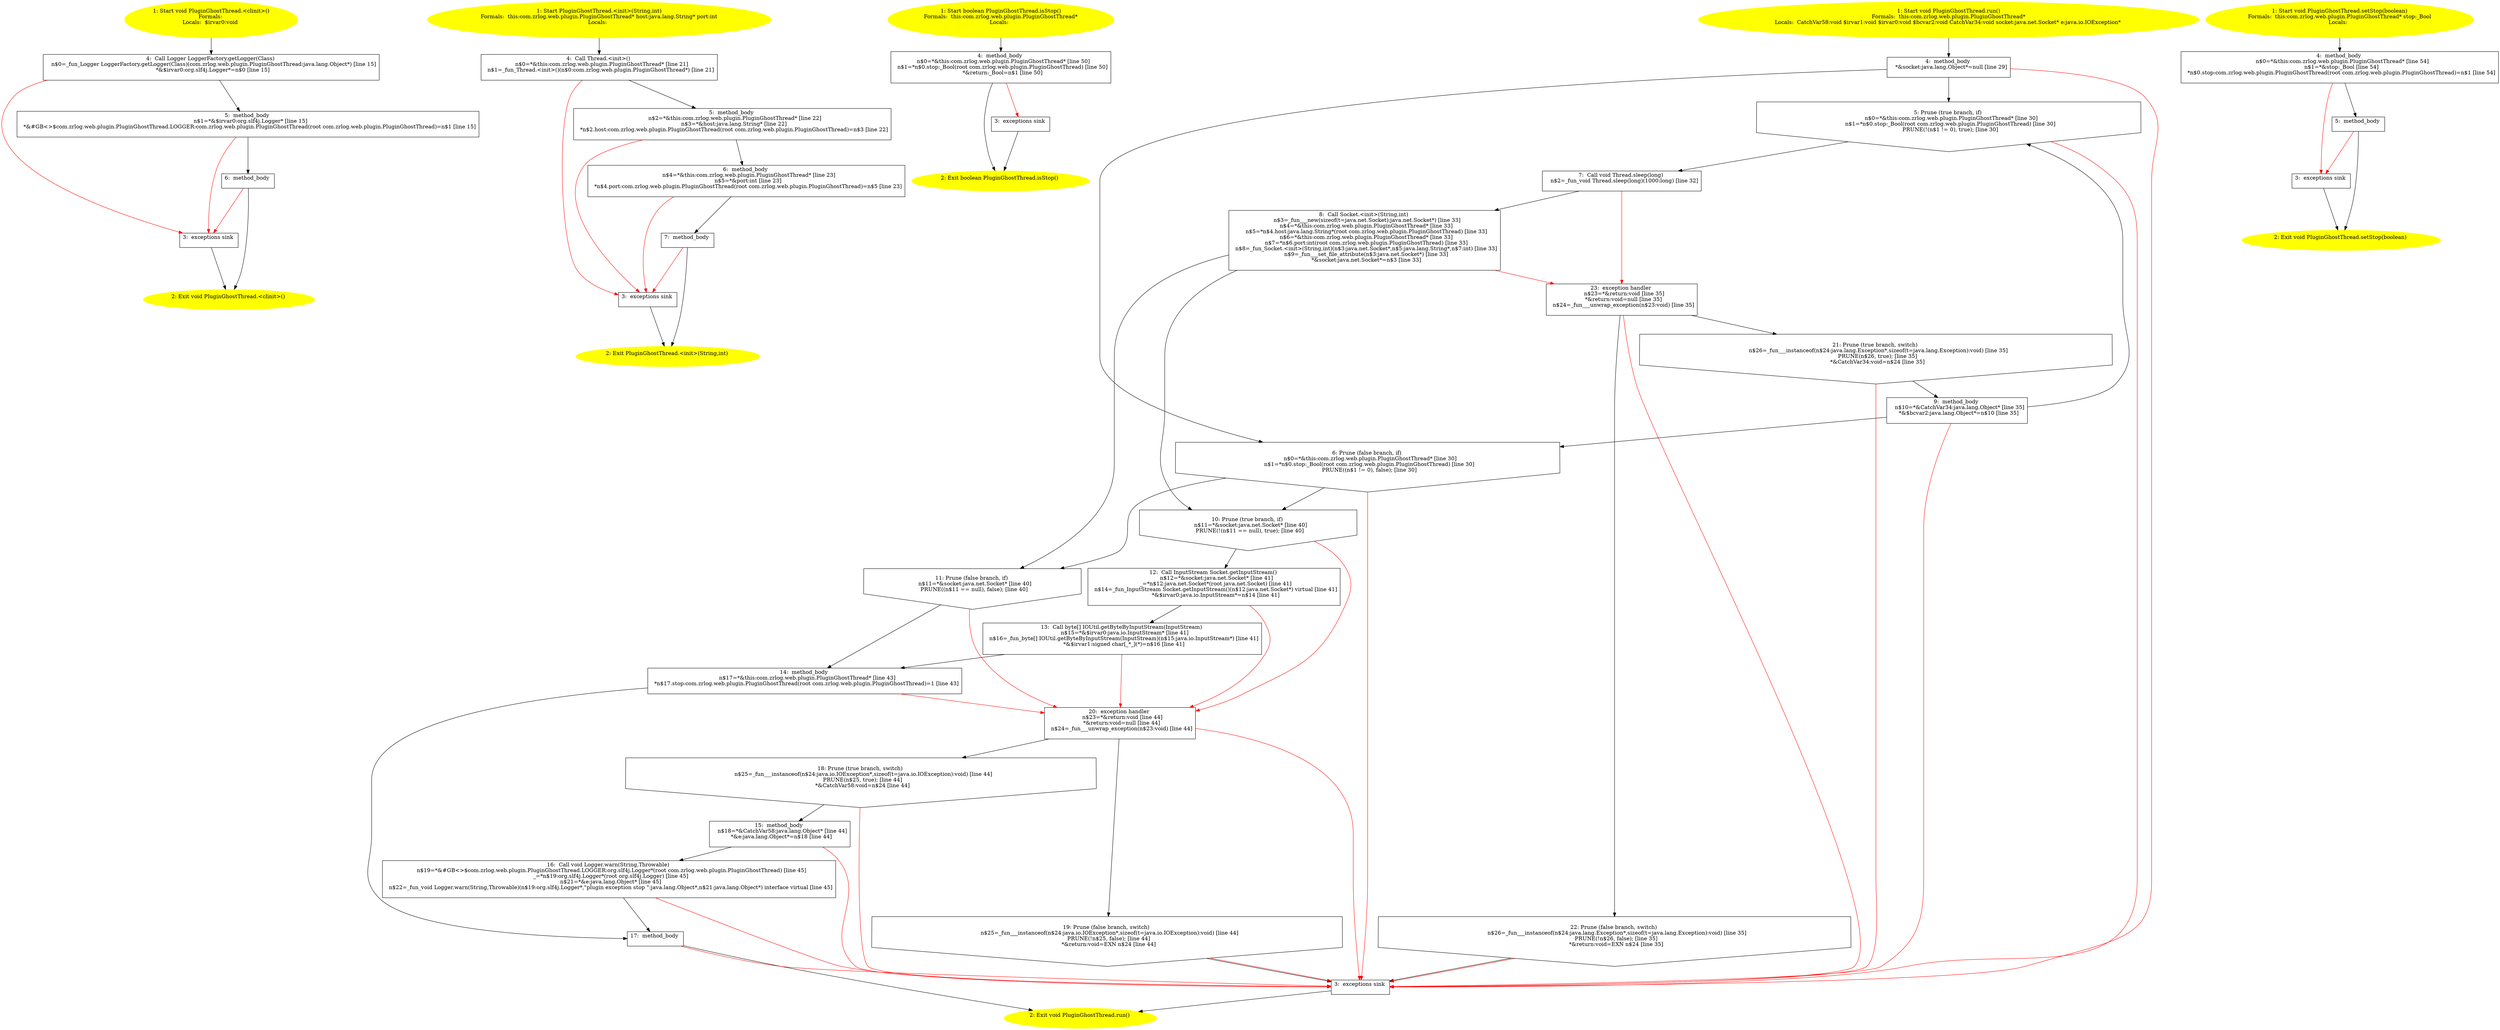 /* @generated */
digraph cfg {
"com.zrlog.web.plugin.PluginGhostThread.<clinit>():void.68e49414e128e12ddf352f6eeb363bc4_1" [label="1: Start void PluginGhostThread.<clinit>()\nFormals: \nLocals:  $irvar0:void \n  " color=yellow style=filled]
	

	 "com.zrlog.web.plugin.PluginGhostThread.<clinit>():void.68e49414e128e12ddf352f6eeb363bc4_1" -> "com.zrlog.web.plugin.PluginGhostThread.<clinit>():void.68e49414e128e12ddf352f6eeb363bc4_4" ;
"com.zrlog.web.plugin.PluginGhostThread.<clinit>():void.68e49414e128e12ddf352f6eeb363bc4_2" [label="2: Exit void PluginGhostThread.<clinit>() \n  " color=yellow style=filled]
	

"com.zrlog.web.plugin.PluginGhostThread.<clinit>():void.68e49414e128e12ddf352f6eeb363bc4_3" [label="3:  exceptions sink \n  " shape="box"]
	

	 "com.zrlog.web.plugin.PluginGhostThread.<clinit>():void.68e49414e128e12ddf352f6eeb363bc4_3" -> "com.zrlog.web.plugin.PluginGhostThread.<clinit>():void.68e49414e128e12ddf352f6eeb363bc4_2" ;
"com.zrlog.web.plugin.PluginGhostThread.<clinit>():void.68e49414e128e12ddf352f6eeb363bc4_4" [label="4:  Call Logger LoggerFactory.getLogger(Class) \n   n$0=_fun_Logger LoggerFactory.getLogger(Class)(com.zrlog.web.plugin.PluginGhostThread:java.lang.Object*) [line 15]\n  *&$irvar0:org.slf4j.Logger*=n$0 [line 15]\n " shape="box"]
	

	 "com.zrlog.web.plugin.PluginGhostThread.<clinit>():void.68e49414e128e12ddf352f6eeb363bc4_4" -> "com.zrlog.web.plugin.PluginGhostThread.<clinit>():void.68e49414e128e12ddf352f6eeb363bc4_5" ;
	 "com.zrlog.web.plugin.PluginGhostThread.<clinit>():void.68e49414e128e12ddf352f6eeb363bc4_4" -> "com.zrlog.web.plugin.PluginGhostThread.<clinit>():void.68e49414e128e12ddf352f6eeb363bc4_3" [color="red" ];
"com.zrlog.web.plugin.PluginGhostThread.<clinit>():void.68e49414e128e12ddf352f6eeb363bc4_5" [label="5:  method_body \n   n$1=*&$irvar0:org.slf4j.Logger* [line 15]\n  *&#GB<>$com.zrlog.web.plugin.PluginGhostThread.LOGGER:com.zrlog.web.plugin.PluginGhostThread(root com.zrlog.web.plugin.PluginGhostThread)=n$1 [line 15]\n " shape="box"]
	

	 "com.zrlog.web.plugin.PluginGhostThread.<clinit>():void.68e49414e128e12ddf352f6eeb363bc4_5" -> "com.zrlog.web.plugin.PluginGhostThread.<clinit>():void.68e49414e128e12ddf352f6eeb363bc4_6" ;
	 "com.zrlog.web.plugin.PluginGhostThread.<clinit>():void.68e49414e128e12ddf352f6eeb363bc4_5" -> "com.zrlog.web.plugin.PluginGhostThread.<clinit>():void.68e49414e128e12ddf352f6eeb363bc4_3" [color="red" ];
"com.zrlog.web.plugin.PluginGhostThread.<clinit>():void.68e49414e128e12ddf352f6eeb363bc4_6" [label="6:  method_body \n  " shape="box"]
	

	 "com.zrlog.web.plugin.PluginGhostThread.<clinit>():void.68e49414e128e12ddf352f6eeb363bc4_6" -> "com.zrlog.web.plugin.PluginGhostThread.<clinit>():void.68e49414e128e12ddf352f6eeb363bc4_2" ;
	 "com.zrlog.web.plugin.PluginGhostThread.<clinit>():void.68e49414e128e12ddf352f6eeb363bc4_6" -> "com.zrlog.web.plugin.PluginGhostThread.<clinit>():void.68e49414e128e12ddf352f6eeb363bc4_3" [color="red" ];
"com.zrlog.web.plugin.PluginGhostThread.<init>(java.lang.String,int).d656c2c43f92b943d829a19839e49306_1" [label="1: Start PluginGhostThread.<init>(String,int)\nFormals:  this:com.zrlog.web.plugin.PluginGhostThread* host:java.lang.String* port:int\nLocals:  \n  " color=yellow style=filled]
	

	 "com.zrlog.web.plugin.PluginGhostThread.<init>(java.lang.String,int).d656c2c43f92b943d829a19839e49306_1" -> "com.zrlog.web.plugin.PluginGhostThread.<init>(java.lang.String,int).d656c2c43f92b943d829a19839e49306_4" ;
"com.zrlog.web.plugin.PluginGhostThread.<init>(java.lang.String,int).d656c2c43f92b943d829a19839e49306_2" [label="2: Exit PluginGhostThread.<init>(String,int) \n  " color=yellow style=filled]
	

"com.zrlog.web.plugin.PluginGhostThread.<init>(java.lang.String,int).d656c2c43f92b943d829a19839e49306_3" [label="3:  exceptions sink \n  " shape="box"]
	

	 "com.zrlog.web.plugin.PluginGhostThread.<init>(java.lang.String,int).d656c2c43f92b943d829a19839e49306_3" -> "com.zrlog.web.plugin.PluginGhostThread.<init>(java.lang.String,int).d656c2c43f92b943d829a19839e49306_2" ;
"com.zrlog.web.plugin.PluginGhostThread.<init>(java.lang.String,int).d656c2c43f92b943d829a19839e49306_4" [label="4:  Call Thread.<init>() \n   n$0=*&this:com.zrlog.web.plugin.PluginGhostThread* [line 21]\n  n$1=_fun_Thread.<init>()(n$0:com.zrlog.web.plugin.PluginGhostThread*) [line 21]\n " shape="box"]
	

	 "com.zrlog.web.plugin.PluginGhostThread.<init>(java.lang.String,int).d656c2c43f92b943d829a19839e49306_4" -> "com.zrlog.web.plugin.PluginGhostThread.<init>(java.lang.String,int).d656c2c43f92b943d829a19839e49306_5" ;
	 "com.zrlog.web.plugin.PluginGhostThread.<init>(java.lang.String,int).d656c2c43f92b943d829a19839e49306_4" -> "com.zrlog.web.plugin.PluginGhostThread.<init>(java.lang.String,int).d656c2c43f92b943d829a19839e49306_3" [color="red" ];
"com.zrlog.web.plugin.PluginGhostThread.<init>(java.lang.String,int).d656c2c43f92b943d829a19839e49306_5" [label="5:  method_body \n   n$2=*&this:com.zrlog.web.plugin.PluginGhostThread* [line 22]\n  n$3=*&host:java.lang.String* [line 22]\n  *n$2.host:com.zrlog.web.plugin.PluginGhostThread(root com.zrlog.web.plugin.PluginGhostThread)=n$3 [line 22]\n " shape="box"]
	

	 "com.zrlog.web.plugin.PluginGhostThread.<init>(java.lang.String,int).d656c2c43f92b943d829a19839e49306_5" -> "com.zrlog.web.plugin.PluginGhostThread.<init>(java.lang.String,int).d656c2c43f92b943d829a19839e49306_6" ;
	 "com.zrlog.web.plugin.PluginGhostThread.<init>(java.lang.String,int).d656c2c43f92b943d829a19839e49306_5" -> "com.zrlog.web.plugin.PluginGhostThread.<init>(java.lang.String,int).d656c2c43f92b943d829a19839e49306_3" [color="red" ];
"com.zrlog.web.plugin.PluginGhostThread.<init>(java.lang.String,int).d656c2c43f92b943d829a19839e49306_6" [label="6:  method_body \n   n$4=*&this:com.zrlog.web.plugin.PluginGhostThread* [line 23]\n  n$5=*&port:int [line 23]\n  *n$4.port:com.zrlog.web.plugin.PluginGhostThread(root com.zrlog.web.plugin.PluginGhostThread)=n$5 [line 23]\n " shape="box"]
	

	 "com.zrlog.web.plugin.PluginGhostThread.<init>(java.lang.String,int).d656c2c43f92b943d829a19839e49306_6" -> "com.zrlog.web.plugin.PluginGhostThread.<init>(java.lang.String,int).d656c2c43f92b943d829a19839e49306_7" ;
	 "com.zrlog.web.plugin.PluginGhostThread.<init>(java.lang.String,int).d656c2c43f92b943d829a19839e49306_6" -> "com.zrlog.web.plugin.PluginGhostThread.<init>(java.lang.String,int).d656c2c43f92b943d829a19839e49306_3" [color="red" ];
"com.zrlog.web.plugin.PluginGhostThread.<init>(java.lang.String,int).d656c2c43f92b943d829a19839e49306_7" [label="7:  method_body \n  " shape="box"]
	

	 "com.zrlog.web.plugin.PluginGhostThread.<init>(java.lang.String,int).d656c2c43f92b943d829a19839e49306_7" -> "com.zrlog.web.plugin.PluginGhostThread.<init>(java.lang.String,int).d656c2c43f92b943d829a19839e49306_2" ;
	 "com.zrlog.web.plugin.PluginGhostThread.<init>(java.lang.String,int).d656c2c43f92b943d829a19839e49306_7" -> "com.zrlog.web.plugin.PluginGhostThread.<init>(java.lang.String,int).d656c2c43f92b943d829a19839e49306_3" [color="red" ];
"com.zrlog.web.plugin.PluginGhostThread.isStop():boolean.6d68945e2d6765af0a69791318249e51_1" [label="1: Start boolean PluginGhostThread.isStop()\nFormals:  this:com.zrlog.web.plugin.PluginGhostThread*\nLocals:  \n  " color=yellow style=filled]
	

	 "com.zrlog.web.plugin.PluginGhostThread.isStop():boolean.6d68945e2d6765af0a69791318249e51_1" -> "com.zrlog.web.plugin.PluginGhostThread.isStop():boolean.6d68945e2d6765af0a69791318249e51_4" ;
"com.zrlog.web.plugin.PluginGhostThread.isStop():boolean.6d68945e2d6765af0a69791318249e51_2" [label="2: Exit boolean PluginGhostThread.isStop() \n  " color=yellow style=filled]
	

"com.zrlog.web.plugin.PluginGhostThread.isStop():boolean.6d68945e2d6765af0a69791318249e51_3" [label="3:  exceptions sink \n  " shape="box"]
	

	 "com.zrlog.web.plugin.PluginGhostThread.isStop():boolean.6d68945e2d6765af0a69791318249e51_3" -> "com.zrlog.web.plugin.PluginGhostThread.isStop():boolean.6d68945e2d6765af0a69791318249e51_2" ;
"com.zrlog.web.plugin.PluginGhostThread.isStop():boolean.6d68945e2d6765af0a69791318249e51_4" [label="4:  method_body \n   n$0=*&this:com.zrlog.web.plugin.PluginGhostThread* [line 50]\n  n$1=*n$0.stop:_Bool(root com.zrlog.web.plugin.PluginGhostThread) [line 50]\n  *&return:_Bool=n$1 [line 50]\n " shape="box"]
	

	 "com.zrlog.web.plugin.PluginGhostThread.isStop():boolean.6d68945e2d6765af0a69791318249e51_4" -> "com.zrlog.web.plugin.PluginGhostThread.isStop():boolean.6d68945e2d6765af0a69791318249e51_2" ;
	 "com.zrlog.web.plugin.PluginGhostThread.isStop():boolean.6d68945e2d6765af0a69791318249e51_4" -> "com.zrlog.web.plugin.PluginGhostThread.isStop():boolean.6d68945e2d6765af0a69791318249e51_3" [color="red" ];
"com.zrlog.web.plugin.PluginGhostThread.run():void.cd5c781618f6928bad8865f779d10993_1" [label="1: Start void PluginGhostThread.run()\nFormals:  this:com.zrlog.web.plugin.PluginGhostThread*\nLocals:  CatchVar58:void $irvar1:void $irvar0:void $bcvar2:void CatchVar34:void socket:java.net.Socket* e:java.io.IOException* \n  " color=yellow style=filled]
	

	 "com.zrlog.web.plugin.PluginGhostThread.run():void.cd5c781618f6928bad8865f779d10993_1" -> "com.zrlog.web.plugin.PluginGhostThread.run():void.cd5c781618f6928bad8865f779d10993_4" ;
"com.zrlog.web.plugin.PluginGhostThread.run():void.cd5c781618f6928bad8865f779d10993_2" [label="2: Exit void PluginGhostThread.run() \n  " color=yellow style=filled]
	

"com.zrlog.web.plugin.PluginGhostThread.run():void.cd5c781618f6928bad8865f779d10993_3" [label="3:  exceptions sink \n  " shape="box"]
	

	 "com.zrlog.web.plugin.PluginGhostThread.run():void.cd5c781618f6928bad8865f779d10993_3" -> "com.zrlog.web.plugin.PluginGhostThread.run():void.cd5c781618f6928bad8865f779d10993_2" ;
"com.zrlog.web.plugin.PluginGhostThread.run():void.cd5c781618f6928bad8865f779d10993_4" [label="4:  method_body \n   *&socket:java.lang.Object*=null [line 29]\n " shape="box"]
	

	 "com.zrlog.web.plugin.PluginGhostThread.run():void.cd5c781618f6928bad8865f779d10993_4" -> "com.zrlog.web.plugin.PluginGhostThread.run():void.cd5c781618f6928bad8865f779d10993_5" ;
	 "com.zrlog.web.plugin.PluginGhostThread.run():void.cd5c781618f6928bad8865f779d10993_4" -> "com.zrlog.web.plugin.PluginGhostThread.run():void.cd5c781618f6928bad8865f779d10993_6" ;
	 "com.zrlog.web.plugin.PluginGhostThread.run():void.cd5c781618f6928bad8865f779d10993_4" -> "com.zrlog.web.plugin.PluginGhostThread.run():void.cd5c781618f6928bad8865f779d10993_3" [color="red" ];
"com.zrlog.web.plugin.PluginGhostThread.run():void.cd5c781618f6928bad8865f779d10993_5" [label="5: Prune (true branch, if) \n   n$0=*&this:com.zrlog.web.plugin.PluginGhostThread* [line 30]\n  n$1=*n$0.stop:_Bool(root com.zrlog.web.plugin.PluginGhostThread) [line 30]\n  PRUNE(!(n$1 != 0), true); [line 30]\n " shape="invhouse"]
	

	 "com.zrlog.web.plugin.PluginGhostThread.run():void.cd5c781618f6928bad8865f779d10993_5" -> "com.zrlog.web.plugin.PluginGhostThread.run():void.cd5c781618f6928bad8865f779d10993_7" ;
	 "com.zrlog.web.plugin.PluginGhostThread.run():void.cd5c781618f6928bad8865f779d10993_5" -> "com.zrlog.web.plugin.PluginGhostThread.run():void.cd5c781618f6928bad8865f779d10993_3" [color="red" ];
"com.zrlog.web.plugin.PluginGhostThread.run():void.cd5c781618f6928bad8865f779d10993_6" [label="6: Prune (false branch, if) \n   n$0=*&this:com.zrlog.web.plugin.PluginGhostThread* [line 30]\n  n$1=*n$0.stop:_Bool(root com.zrlog.web.plugin.PluginGhostThread) [line 30]\n  PRUNE((n$1 != 0), false); [line 30]\n " shape="invhouse"]
	

	 "com.zrlog.web.plugin.PluginGhostThread.run():void.cd5c781618f6928bad8865f779d10993_6" -> "com.zrlog.web.plugin.PluginGhostThread.run():void.cd5c781618f6928bad8865f779d10993_10" ;
	 "com.zrlog.web.plugin.PluginGhostThread.run():void.cd5c781618f6928bad8865f779d10993_6" -> "com.zrlog.web.plugin.PluginGhostThread.run():void.cd5c781618f6928bad8865f779d10993_11" ;
	 "com.zrlog.web.plugin.PluginGhostThread.run():void.cd5c781618f6928bad8865f779d10993_6" -> "com.zrlog.web.plugin.PluginGhostThread.run():void.cd5c781618f6928bad8865f779d10993_3" [color="red" ];
"com.zrlog.web.plugin.PluginGhostThread.run():void.cd5c781618f6928bad8865f779d10993_7" [label="7:  Call void Thread.sleep(long) \n   n$2=_fun_void Thread.sleep(long)(1000:long) [line 32]\n " shape="box"]
	

	 "com.zrlog.web.plugin.PluginGhostThread.run():void.cd5c781618f6928bad8865f779d10993_7" -> "com.zrlog.web.plugin.PluginGhostThread.run():void.cd5c781618f6928bad8865f779d10993_8" ;
	 "com.zrlog.web.plugin.PluginGhostThread.run():void.cd5c781618f6928bad8865f779d10993_7" -> "com.zrlog.web.plugin.PluginGhostThread.run():void.cd5c781618f6928bad8865f779d10993_23" [color="red" ];
"com.zrlog.web.plugin.PluginGhostThread.run():void.cd5c781618f6928bad8865f779d10993_8" [label="8:  Call Socket.<init>(String,int) \n   n$3=_fun___new(sizeof(t=java.net.Socket):java.net.Socket*) [line 33]\n  n$4=*&this:com.zrlog.web.plugin.PluginGhostThread* [line 33]\n  n$5=*n$4.host:java.lang.String*(root com.zrlog.web.plugin.PluginGhostThread) [line 33]\n  n$6=*&this:com.zrlog.web.plugin.PluginGhostThread* [line 33]\n  n$7=*n$6.port:int(root com.zrlog.web.plugin.PluginGhostThread) [line 33]\n  n$8=_fun_Socket.<init>(String,int)(n$3:java.net.Socket*,n$5:java.lang.String*,n$7:int) [line 33]\n  n$9=_fun___set_file_attribute(n$3:java.net.Socket*) [line 33]\n  *&socket:java.net.Socket*=n$3 [line 33]\n " shape="box"]
	

	 "com.zrlog.web.plugin.PluginGhostThread.run():void.cd5c781618f6928bad8865f779d10993_8" -> "com.zrlog.web.plugin.PluginGhostThread.run():void.cd5c781618f6928bad8865f779d10993_10" ;
	 "com.zrlog.web.plugin.PluginGhostThread.run():void.cd5c781618f6928bad8865f779d10993_8" -> "com.zrlog.web.plugin.PluginGhostThread.run():void.cd5c781618f6928bad8865f779d10993_11" ;
	 "com.zrlog.web.plugin.PluginGhostThread.run():void.cd5c781618f6928bad8865f779d10993_8" -> "com.zrlog.web.plugin.PluginGhostThread.run():void.cd5c781618f6928bad8865f779d10993_23" [color="red" ];
"com.zrlog.web.plugin.PluginGhostThread.run():void.cd5c781618f6928bad8865f779d10993_9" [label="9:  method_body \n   n$10=*&CatchVar34:java.lang.Object* [line 35]\n  *&$bcvar2:java.lang.Object*=n$10 [line 35]\n " shape="box"]
	

	 "com.zrlog.web.plugin.PluginGhostThread.run():void.cd5c781618f6928bad8865f779d10993_9" -> "com.zrlog.web.plugin.PluginGhostThread.run():void.cd5c781618f6928bad8865f779d10993_5" ;
	 "com.zrlog.web.plugin.PluginGhostThread.run():void.cd5c781618f6928bad8865f779d10993_9" -> "com.zrlog.web.plugin.PluginGhostThread.run():void.cd5c781618f6928bad8865f779d10993_6" ;
	 "com.zrlog.web.plugin.PluginGhostThread.run():void.cd5c781618f6928bad8865f779d10993_9" -> "com.zrlog.web.plugin.PluginGhostThread.run():void.cd5c781618f6928bad8865f779d10993_3" [color="red" ];
"com.zrlog.web.plugin.PluginGhostThread.run():void.cd5c781618f6928bad8865f779d10993_10" [label="10: Prune (true branch, if) \n   n$11=*&socket:java.net.Socket* [line 40]\n  PRUNE(!(n$11 == null), true); [line 40]\n " shape="invhouse"]
	

	 "com.zrlog.web.plugin.PluginGhostThread.run():void.cd5c781618f6928bad8865f779d10993_10" -> "com.zrlog.web.plugin.PluginGhostThread.run():void.cd5c781618f6928bad8865f779d10993_12" ;
	 "com.zrlog.web.plugin.PluginGhostThread.run():void.cd5c781618f6928bad8865f779d10993_10" -> "com.zrlog.web.plugin.PluginGhostThread.run():void.cd5c781618f6928bad8865f779d10993_20" [color="red" ];
"com.zrlog.web.plugin.PluginGhostThread.run():void.cd5c781618f6928bad8865f779d10993_11" [label="11: Prune (false branch, if) \n   n$11=*&socket:java.net.Socket* [line 40]\n  PRUNE((n$11 == null), false); [line 40]\n " shape="invhouse"]
	

	 "com.zrlog.web.plugin.PluginGhostThread.run():void.cd5c781618f6928bad8865f779d10993_11" -> "com.zrlog.web.plugin.PluginGhostThread.run():void.cd5c781618f6928bad8865f779d10993_14" ;
	 "com.zrlog.web.plugin.PluginGhostThread.run():void.cd5c781618f6928bad8865f779d10993_11" -> "com.zrlog.web.plugin.PluginGhostThread.run():void.cd5c781618f6928bad8865f779d10993_20" [color="red" ];
"com.zrlog.web.plugin.PluginGhostThread.run():void.cd5c781618f6928bad8865f779d10993_12" [label="12:  Call InputStream Socket.getInputStream() \n   n$12=*&socket:java.net.Socket* [line 41]\n  _=*n$12:java.net.Socket*(root java.net.Socket) [line 41]\n  n$14=_fun_InputStream Socket.getInputStream()(n$12:java.net.Socket*) virtual [line 41]\n  *&$irvar0:java.io.InputStream*=n$14 [line 41]\n " shape="box"]
	

	 "com.zrlog.web.plugin.PluginGhostThread.run():void.cd5c781618f6928bad8865f779d10993_12" -> "com.zrlog.web.plugin.PluginGhostThread.run():void.cd5c781618f6928bad8865f779d10993_13" ;
	 "com.zrlog.web.plugin.PluginGhostThread.run():void.cd5c781618f6928bad8865f779d10993_12" -> "com.zrlog.web.plugin.PluginGhostThread.run():void.cd5c781618f6928bad8865f779d10993_20" [color="red" ];
"com.zrlog.web.plugin.PluginGhostThread.run():void.cd5c781618f6928bad8865f779d10993_13" [label="13:  Call byte[] IOUtil.getByteByInputStream(InputStream) \n   n$15=*&$irvar0:java.io.InputStream* [line 41]\n  n$16=_fun_byte[] IOUtil.getByteByInputStream(InputStream)(n$15:java.io.InputStream*) [line 41]\n  *&$irvar1:signed char[_*_](*)=n$16 [line 41]\n " shape="box"]
	

	 "com.zrlog.web.plugin.PluginGhostThread.run():void.cd5c781618f6928bad8865f779d10993_13" -> "com.zrlog.web.plugin.PluginGhostThread.run():void.cd5c781618f6928bad8865f779d10993_14" ;
	 "com.zrlog.web.plugin.PluginGhostThread.run():void.cd5c781618f6928bad8865f779d10993_13" -> "com.zrlog.web.plugin.PluginGhostThread.run():void.cd5c781618f6928bad8865f779d10993_20" [color="red" ];
"com.zrlog.web.plugin.PluginGhostThread.run():void.cd5c781618f6928bad8865f779d10993_14" [label="14:  method_body \n   n$17=*&this:com.zrlog.web.plugin.PluginGhostThread* [line 43]\n  *n$17.stop:com.zrlog.web.plugin.PluginGhostThread(root com.zrlog.web.plugin.PluginGhostThread)=1 [line 43]\n " shape="box"]
	

	 "com.zrlog.web.plugin.PluginGhostThread.run():void.cd5c781618f6928bad8865f779d10993_14" -> "com.zrlog.web.plugin.PluginGhostThread.run():void.cd5c781618f6928bad8865f779d10993_17" ;
	 "com.zrlog.web.plugin.PluginGhostThread.run():void.cd5c781618f6928bad8865f779d10993_14" -> "com.zrlog.web.plugin.PluginGhostThread.run():void.cd5c781618f6928bad8865f779d10993_20" [color="red" ];
"com.zrlog.web.plugin.PluginGhostThread.run():void.cd5c781618f6928bad8865f779d10993_15" [label="15:  method_body \n   n$18=*&CatchVar58:java.lang.Object* [line 44]\n  *&e:java.lang.Object*=n$18 [line 44]\n " shape="box"]
	

	 "com.zrlog.web.plugin.PluginGhostThread.run():void.cd5c781618f6928bad8865f779d10993_15" -> "com.zrlog.web.plugin.PluginGhostThread.run():void.cd5c781618f6928bad8865f779d10993_16" ;
	 "com.zrlog.web.plugin.PluginGhostThread.run():void.cd5c781618f6928bad8865f779d10993_15" -> "com.zrlog.web.plugin.PluginGhostThread.run():void.cd5c781618f6928bad8865f779d10993_3" [color="red" ];
"com.zrlog.web.plugin.PluginGhostThread.run():void.cd5c781618f6928bad8865f779d10993_16" [label="16:  Call void Logger.warn(String,Throwable) \n   n$19=*&#GB<>$com.zrlog.web.plugin.PluginGhostThread.LOGGER:org.slf4j.Logger*(root com.zrlog.web.plugin.PluginGhostThread) [line 45]\n  _=*n$19:org.slf4j.Logger*(root org.slf4j.Logger) [line 45]\n  n$21=*&e:java.lang.Object* [line 45]\n  n$22=_fun_void Logger.warn(String,Throwable)(n$19:org.slf4j.Logger*,\"plugin exception stop \":java.lang.Object*,n$21:java.lang.Object*) interface virtual [line 45]\n " shape="box"]
	

	 "com.zrlog.web.plugin.PluginGhostThread.run():void.cd5c781618f6928bad8865f779d10993_16" -> "com.zrlog.web.plugin.PluginGhostThread.run():void.cd5c781618f6928bad8865f779d10993_17" ;
	 "com.zrlog.web.plugin.PluginGhostThread.run():void.cd5c781618f6928bad8865f779d10993_16" -> "com.zrlog.web.plugin.PluginGhostThread.run():void.cd5c781618f6928bad8865f779d10993_3" [color="red" ];
"com.zrlog.web.plugin.PluginGhostThread.run():void.cd5c781618f6928bad8865f779d10993_17" [label="17:  method_body \n  " shape="box"]
	

	 "com.zrlog.web.plugin.PluginGhostThread.run():void.cd5c781618f6928bad8865f779d10993_17" -> "com.zrlog.web.plugin.PluginGhostThread.run():void.cd5c781618f6928bad8865f779d10993_2" ;
	 "com.zrlog.web.plugin.PluginGhostThread.run():void.cd5c781618f6928bad8865f779d10993_17" -> "com.zrlog.web.plugin.PluginGhostThread.run():void.cd5c781618f6928bad8865f779d10993_3" [color="red" ];
"com.zrlog.web.plugin.PluginGhostThread.run():void.cd5c781618f6928bad8865f779d10993_18" [label="18: Prune (true branch, switch) \n   n$25=_fun___instanceof(n$24:java.io.IOException*,sizeof(t=java.io.IOException):void) [line 44]\n  PRUNE(n$25, true); [line 44]\n  *&CatchVar58:void=n$24 [line 44]\n " shape="invhouse"]
	

	 "com.zrlog.web.plugin.PluginGhostThread.run():void.cd5c781618f6928bad8865f779d10993_18" -> "com.zrlog.web.plugin.PluginGhostThread.run():void.cd5c781618f6928bad8865f779d10993_15" ;
	 "com.zrlog.web.plugin.PluginGhostThread.run():void.cd5c781618f6928bad8865f779d10993_18" -> "com.zrlog.web.plugin.PluginGhostThread.run():void.cd5c781618f6928bad8865f779d10993_3" [color="red" ];
"com.zrlog.web.plugin.PluginGhostThread.run():void.cd5c781618f6928bad8865f779d10993_19" [label="19: Prune (false branch, switch) \n   n$25=_fun___instanceof(n$24:java.io.IOException*,sizeof(t=java.io.IOException):void) [line 44]\n  PRUNE(!n$25, false); [line 44]\n  *&return:void=EXN n$24 [line 44]\n " shape="invhouse"]
	

	 "com.zrlog.web.plugin.PluginGhostThread.run():void.cd5c781618f6928bad8865f779d10993_19" -> "com.zrlog.web.plugin.PluginGhostThread.run():void.cd5c781618f6928bad8865f779d10993_3" ;
	 "com.zrlog.web.plugin.PluginGhostThread.run():void.cd5c781618f6928bad8865f779d10993_19" -> "com.zrlog.web.plugin.PluginGhostThread.run():void.cd5c781618f6928bad8865f779d10993_3" [color="red" ];
"com.zrlog.web.plugin.PluginGhostThread.run():void.cd5c781618f6928bad8865f779d10993_20" [label="20:  exception handler \n   n$23=*&return:void [line 44]\n  *&return:void=null [line 44]\n  n$24=_fun___unwrap_exception(n$23:void) [line 44]\n " shape="box"]
	

	 "com.zrlog.web.plugin.PluginGhostThread.run():void.cd5c781618f6928bad8865f779d10993_20" -> "com.zrlog.web.plugin.PluginGhostThread.run():void.cd5c781618f6928bad8865f779d10993_18" ;
	 "com.zrlog.web.plugin.PluginGhostThread.run():void.cd5c781618f6928bad8865f779d10993_20" -> "com.zrlog.web.plugin.PluginGhostThread.run():void.cd5c781618f6928bad8865f779d10993_19" ;
	 "com.zrlog.web.plugin.PluginGhostThread.run():void.cd5c781618f6928bad8865f779d10993_20" -> "com.zrlog.web.plugin.PluginGhostThread.run():void.cd5c781618f6928bad8865f779d10993_3" [color="red" ];
"com.zrlog.web.plugin.PluginGhostThread.run():void.cd5c781618f6928bad8865f779d10993_21" [label="21: Prune (true branch, switch) \n   n$26=_fun___instanceof(n$24:java.lang.Exception*,sizeof(t=java.lang.Exception):void) [line 35]\n  PRUNE(n$26, true); [line 35]\n  *&CatchVar34:void=n$24 [line 35]\n " shape="invhouse"]
	

	 "com.zrlog.web.plugin.PluginGhostThread.run():void.cd5c781618f6928bad8865f779d10993_21" -> "com.zrlog.web.plugin.PluginGhostThread.run():void.cd5c781618f6928bad8865f779d10993_9" ;
	 "com.zrlog.web.plugin.PluginGhostThread.run():void.cd5c781618f6928bad8865f779d10993_21" -> "com.zrlog.web.plugin.PluginGhostThread.run():void.cd5c781618f6928bad8865f779d10993_3" [color="red" ];
"com.zrlog.web.plugin.PluginGhostThread.run():void.cd5c781618f6928bad8865f779d10993_22" [label="22: Prune (false branch, switch) \n   n$26=_fun___instanceof(n$24:java.lang.Exception*,sizeof(t=java.lang.Exception):void) [line 35]\n  PRUNE(!n$26, false); [line 35]\n  *&return:void=EXN n$24 [line 35]\n " shape="invhouse"]
	

	 "com.zrlog.web.plugin.PluginGhostThread.run():void.cd5c781618f6928bad8865f779d10993_22" -> "com.zrlog.web.plugin.PluginGhostThread.run():void.cd5c781618f6928bad8865f779d10993_3" ;
	 "com.zrlog.web.plugin.PluginGhostThread.run():void.cd5c781618f6928bad8865f779d10993_22" -> "com.zrlog.web.plugin.PluginGhostThread.run():void.cd5c781618f6928bad8865f779d10993_3" [color="red" ];
"com.zrlog.web.plugin.PluginGhostThread.run():void.cd5c781618f6928bad8865f779d10993_23" [label="23:  exception handler \n   n$23=*&return:void [line 35]\n  *&return:void=null [line 35]\n  n$24=_fun___unwrap_exception(n$23:void) [line 35]\n " shape="box"]
	

	 "com.zrlog.web.plugin.PluginGhostThread.run():void.cd5c781618f6928bad8865f779d10993_23" -> "com.zrlog.web.plugin.PluginGhostThread.run():void.cd5c781618f6928bad8865f779d10993_21" ;
	 "com.zrlog.web.plugin.PluginGhostThread.run():void.cd5c781618f6928bad8865f779d10993_23" -> "com.zrlog.web.plugin.PluginGhostThread.run():void.cd5c781618f6928bad8865f779d10993_22" ;
	 "com.zrlog.web.plugin.PluginGhostThread.run():void.cd5c781618f6928bad8865f779d10993_23" -> "com.zrlog.web.plugin.PluginGhostThread.run():void.cd5c781618f6928bad8865f779d10993_3" [color="red" ];
"com.zrlog.web.plugin.PluginGhostThread.setStop(boolean):void.2e2f99c95f0c370e90416baaad6364a4_1" [label="1: Start void PluginGhostThread.setStop(boolean)\nFormals:  this:com.zrlog.web.plugin.PluginGhostThread* stop:_Bool\nLocals:  \n  " color=yellow style=filled]
	

	 "com.zrlog.web.plugin.PluginGhostThread.setStop(boolean):void.2e2f99c95f0c370e90416baaad6364a4_1" -> "com.zrlog.web.plugin.PluginGhostThread.setStop(boolean):void.2e2f99c95f0c370e90416baaad6364a4_4" ;
"com.zrlog.web.plugin.PluginGhostThread.setStop(boolean):void.2e2f99c95f0c370e90416baaad6364a4_2" [label="2: Exit void PluginGhostThread.setStop(boolean) \n  " color=yellow style=filled]
	

"com.zrlog.web.plugin.PluginGhostThread.setStop(boolean):void.2e2f99c95f0c370e90416baaad6364a4_3" [label="3:  exceptions sink \n  " shape="box"]
	

	 "com.zrlog.web.plugin.PluginGhostThread.setStop(boolean):void.2e2f99c95f0c370e90416baaad6364a4_3" -> "com.zrlog.web.plugin.PluginGhostThread.setStop(boolean):void.2e2f99c95f0c370e90416baaad6364a4_2" ;
"com.zrlog.web.plugin.PluginGhostThread.setStop(boolean):void.2e2f99c95f0c370e90416baaad6364a4_4" [label="4:  method_body \n   n$0=*&this:com.zrlog.web.plugin.PluginGhostThread* [line 54]\n  n$1=*&stop:_Bool [line 54]\n  *n$0.stop:com.zrlog.web.plugin.PluginGhostThread(root com.zrlog.web.plugin.PluginGhostThread)=n$1 [line 54]\n " shape="box"]
	

	 "com.zrlog.web.plugin.PluginGhostThread.setStop(boolean):void.2e2f99c95f0c370e90416baaad6364a4_4" -> "com.zrlog.web.plugin.PluginGhostThread.setStop(boolean):void.2e2f99c95f0c370e90416baaad6364a4_5" ;
	 "com.zrlog.web.plugin.PluginGhostThread.setStop(boolean):void.2e2f99c95f0c370e90416baaad6364a4_4" -> "com.zrlog.web.plugin.PluginGhostThread.setStop(boolean):void.2e2f99c95f0c370e90416baaad6364a4_3" [color="red" ];
"com.zrlog.web.plugin.PluginGhostThread.setStop(boolean):void.2e2f99c95f0c370e90416baaad6364a4_5" [label="5:  method_body \n  " shape="box"]
	

	 "com.zrlog.web.plugin.PluginGhostThread.setStop(boolean):void.2e2f99c95f0c370e90416baaad6364a4_5" -> "com.zrlog.web.plugin.PluginGhostThread.setStop(boolean):void.2e2f99c95f0c370e90416baaad6364a4_2" ;
	 "com.zrlog.web.plugin.PluginGhostThread.setStop(boolean):void.2e2f99c95f0c370e90416baaad6364a4_5" -> "com.zrlog.web.plugin.PluginGhostThread.setStop(boolean):void.2e2f99c95f0c370e90416baaad6364a4_3" [color="red" ];
}

